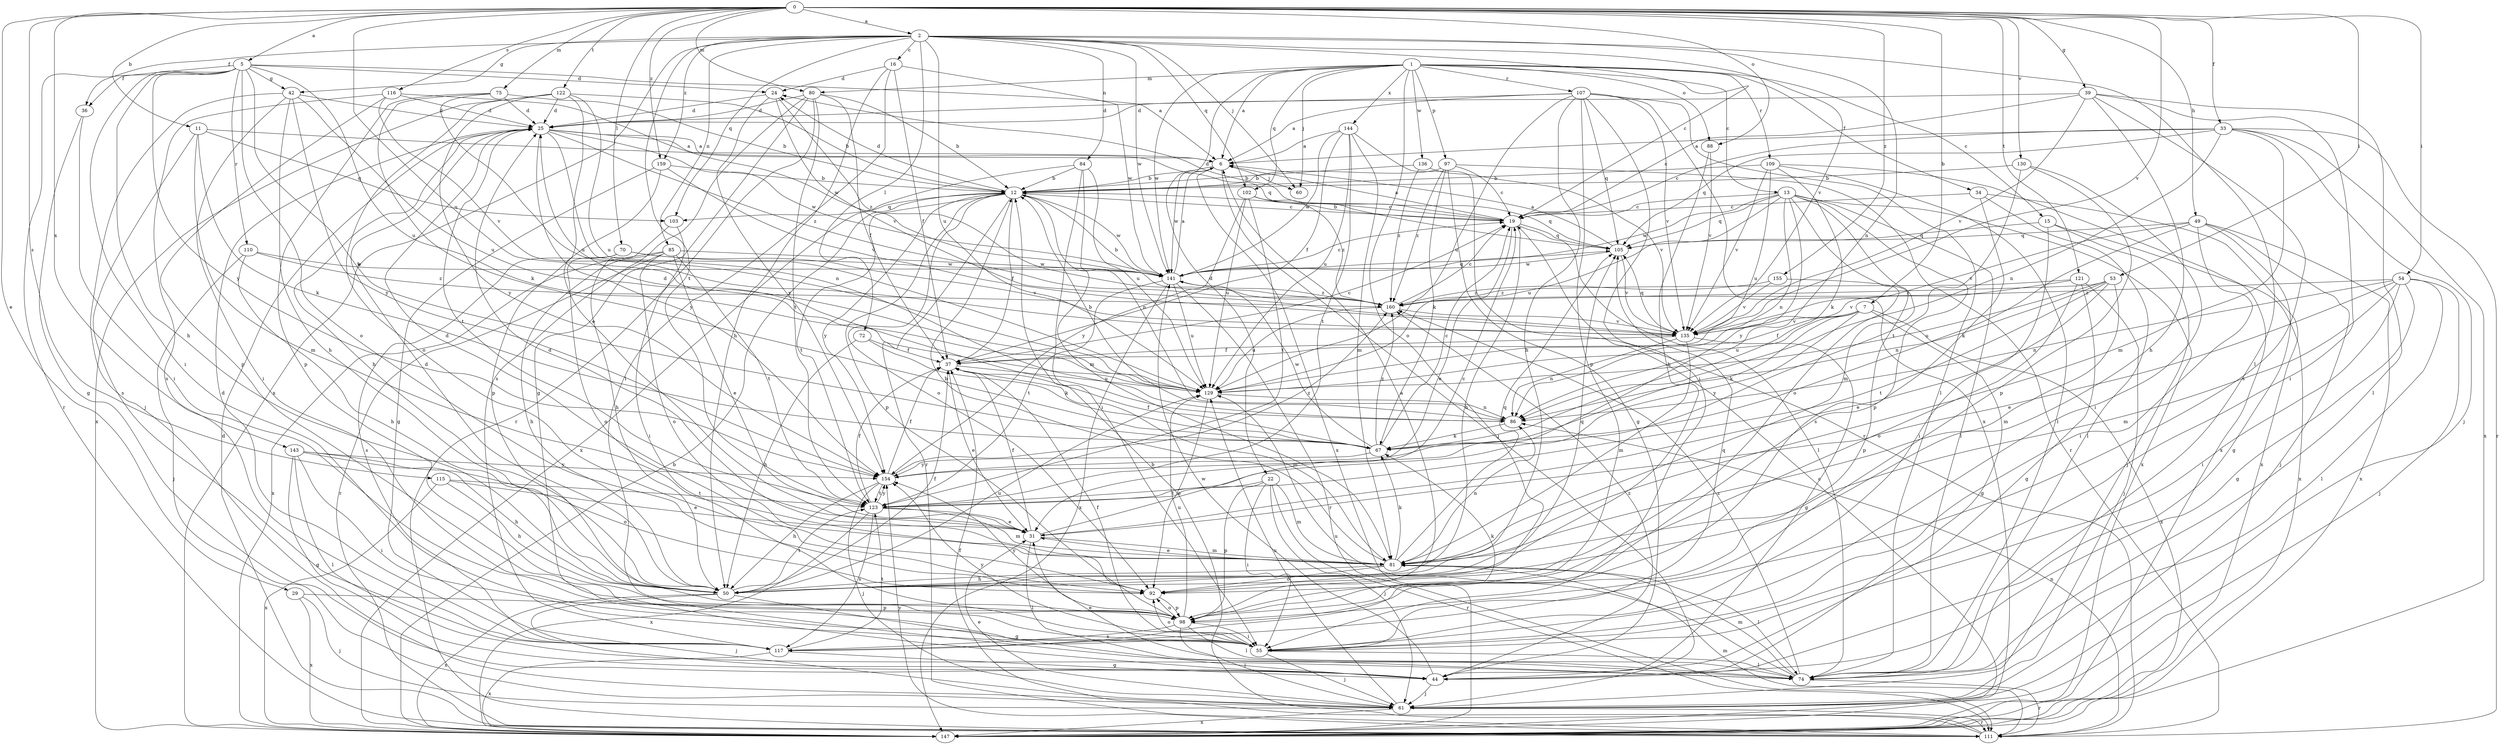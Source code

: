 strict digraph  {
0;
1;
2;
5;
6;
7;
11;
12;
13;
15;
16;
19;
22;
24;
25;
29;
31;
33;
34;
36;
37;
39;
42;
44;
49;
50;
53;
54;
55;
60;
61;
67;
70;
72;
74;
75;
80;
81;
84;
85;
86;
88;
92;
97;
98;
102;
103;
105;
107;
109;
110;
111;
115;
116;
117;
121;
122;
123;
129;
130;
135;
136;
141;
143;
144;
147;
154;
155;
159;
160;
0 -> 2  [label=a];
0 -> 5  [label=a];
0 -> 7  [label=b];
0 -> 11  [label=b];
0 -> 29  [label=e];
0 -> 33  [label=f];
0 -> 39  [label=g];
0 -> 49  [label=h];
0 -> 53  [label=i];
0 -> 54  [label=i];
0 -> 70  [label=l];
0 -> 75  [label=m];
0 -> 80  [label=m];
0 -> 88  [label=o];
0 -> 115  [label=s];
0 -> 116  [label=s];
0 -> 121  [label=t];
0 -> 122  [label=t];
0 -> 129  [label=u];
0 -> 130  [label=v];
0 -> 135  [label=v];
0 -> 143  [label=x];
0 -> 155  [label=z];
0 -> 159  [label=z];
1 -> 6  [label=a];
1 -> 13  [label=c];
1 -> 15  [label=c];
1 -> 22  [label=d];
1 -> 34  [label=f];
1 -> 60  [label=j];
1 -> 80  [label=m];
1 -> 88  [label=o];
1 -> 92  [label=o];
1 -> 97  [label=p];
1 -> 102  [label=q];
1 -> 107  [label=r];
1 -> 109  [label=r];
1 -> 136  [label=w];
1 -> 141  [label=w];
1 -> 144  [label=x];
2 -> 16  [label=c];
2 -> 19  [label=c];
2 -> 36  [label=f];
2 -> 42  [label=g];
2 -> 60  [label=j];
2 -> 72  [label=l];
2 -> 74  [label=l];
2 -> 84  [label=n];
2 -> 85  [label=n];
2 -> 86  [label=n];
2 -> 102  [label=q];
2 -> 103  [label=q];
2 -> 123  [label=t];
2 -> 129  [label=u];
2 -> 135  [label=v];
2 -> 141  [label=w];
2 -> 147  [label=x];
2 -> 159  [label=z];
5 -> 6  [label=a];
5 -> 24  [label=d];
5 -> 36  [label=f];
5 -> 42  [label=g];
5 -> 50  [label=h];
5 -> 55  [label=i];
5 -> 67  [label=k];
5 -> 92  [label=o];
5 -> 110  [label=r];
5 -> 111  [label=r];
5 -> 129  [label=u];
5 -> 154  [label=y];
6 -> 12  [label=b];
6 -> 60  [label=j];
6 -> 61  [label=j];
6 -> 141  [label=w];
6 -> 147  [label=x];
7 -> 37  [label=f];
7 -> 44  [label=g];
7 -> 67  [label=k];
7 -> 129  [label=u];
7 -> 135  [label=v];
7 -> 147  [label=x];
7 -> 154  [label=y];
11 -> 6  [label=a];
11 -> 67  [label=k];
11 -> 81  [label=m];
11 -> 103  [label=q];
11 -> 117  [label=s];
12 -> 19  [label=c];
12 -> 24  [label=d];
12 -> 37  [label=f];
12 -> 86  [label=n];
12 -> 92  [label=o];
12 -> 98  [label=p];
12 -> 103  [label=q];
12 -> 111  [label=r];
12 -> 123  [label=t];
12 -> 141  [label=w];
12 -> 154  [label=y];
13 -> 19  [label=c];
13 -> 74  [label=l];
13 -> 81  [label=m];
13 -> 86  [label=n];
13 -> 92  [label=o];
13 -> 105  [label=q];
13 -> 117  [label=s];
13 -> 129  [label=u];
13 -> 141  [label=w];
13 -> 147  [label=x];
13 -> 154  [label=y];
15 -> 55  [label=i];
15 -> 61  [label=j];
15 -> 105  [label=q];
15 -> 147  [label=x];
16 -> 24  [label=d];
16 -> 37  [label=f];
16 -> 50  [label=h];
16 -> 74  [label=l];
16 -> 141  [label=w];
19 -> 6  [label=a];
19 -> 12  [label=b];
19 -> 24  [label=d];
19 -> 31  [label=e];
19 -> 50  [label=h];
19 -> 74  [label=l];
19 -> 105  [label=q];
22 -> 55  [label=i];
22 -> 61  [label=j];
22 -> 81  [label=m];
22 -> 98  [label=p];
22 -> 111  [label=r];
22 -> 123  [label=t];
24 -> 25  [label=d];
24 -> 135  [label=v];
24 -> 154  [label=y];
24 -> 160  [label=z];
25 -> 6  [label=a];
25 -> 50  [label=h];
25 -> 86  [label=n];
25 -> 105  [label=q];
25 -> 123  [label=t];
25 -> 141  [label=w];
25 -> 154  [label=y];
25 -> 160  [label=z];
29 -> 61  [label=j];
29 -> 98  [label=p];
29 -> 147  [label=x];
31 -> 19  [label=c];
31 -> 25  [label=d];
31 -> 37  [label=f];
31 -> 74  [label=l];
31 -> 81  [label=m];
33 -> 6  [label=a];
33 -> 19  [label=c];
33 -> 61  [label=j];
33 -> 81  [label=m];
33 -> 86  [label=n];
33 -> 105  [label=q];
33 -> 111  [label=r];
33 -> 147  [label=x];
34 -> 19  [label=c];
34 -> 74  [label=l];
34 -> 98  [label=p];
34 -> 147  [label=x];
36 -> 44  [label=g];
36 -> 55  [label=i];
37 -> 19  [label=c];
37 -> 31  [label=e];
37 -> 81  [label=m];
37 -> 129  [label=u];
39 -> 19  [label=c];
39 -> 25  [label=d];
39 -> 50  [label=h];
39 -> 55  [label=i];
39 -> 74  [label=l];
39 -> 117  [label=s];
39 -> 135  [label=v];
42 -> 25  [label=d];
42 -> 50  [label=h];
42 -> 55  [label=i];
42 -> 61  [label=j];
42 -> 129  [label=u];
42 -> 154  [label=y];
44 -> 61  [label=j];
44 -> 141  [label=w];
44 -> 160  [label=z];
49 -> 44  [label=g];
49 -> 55  [label=i];
49 -> 61  [label=j];
49 -> 67  [label=k];
49 -> 105  [label=q];
49 -> 135  [label=v];
49 -> 147  [label=x];
50 -> 25  [label=d];
50 -> 37  [label=f];
50 -> 44  [label=g];
50 -> 61  [label=j];
50 -> 105  [label=q];
50 -> 123  [label=t];
50 -> 129  [label=u];
50 -> 147  [label=x];
53 -> 31  [label=e];
53 -> 81  [label=m];
53 -> 86  [label=n];
53 -> 123  [label=t];
53 -> 129  [label=u];
53 -> 160  [label=z];
54 -> 31  [label=e];
54 -> 44  [label=g];
54 -> 55  [label=i];
54 -> 61  [label=j];
54 -> 74  [label=l];
54 -> 81  [label=m];
54 -> 86  [label=n];
54 -> 160  [label=z];
55 -> 37  [label=f];
55 -> 61  [label=j];
55 -> 74  [label=l];
55 -> 92  [label=o];
55 -> 105  [label=q];
55 -> 154  [label=y];
61 -> 31  [label=e];
61 -> 111  [label=r];
61 -> 129  [label=u];
61 -> 147  [label=x];
67 -> 19  [label=c];
67 -> 37  [label=f];
67 -> 141  [label=w];
67 -> 154  [label=y];
67 -> 160  [label=z];
70 -> 92  [label=o];
70 -> 117  [label=s];
70 -> 135  [label=v];
70 -> 141  [label=w];
72 -> 37  [label=f];
72 -> 50  [label=h];
72 -> 67  [label=k];
74 -> 31  [label=e];
74 -> 81  [label=m];
74 -> 111  [label=r];
74 -> 129  [label=u];
74 -> 160  [label=z];
75 -> 12  [label=b];
75 -> 25  [label=d];
75 -> 67  [label=k];
75 -> 98  [label=p];
75 -> 129  [label=u];
80 -> 12  [label=b];
80 -> 25  [label=d];
80 -> 37  [label=f];
80 -> 44  [label=g];
80 -> 111  [label=r];
80 -> 117  [label=s];
80 -> 123  [label=t];
81 -> 12  [label=b];
81 -> 25  [label=d];
81 -> 31  [label=e];
81 -> 50  [label=h];
81 -> 67  [label=k];
81 -> 74  [label=l];
81 -> 86  [label=n];
81 -> 92  [label=o];
81 -> 105  [label=q];
84 -> 12  [label=b];
84 -> 55  [label=i];
84 -> 81  [label=m];
84 -> 129  [label=u];
84 -> 147  [label=x];
85 -> 31  [label=e];
85 -> 50  [label=h];
85 -> 92  [label=o];
85 -> 111  [label=r];
85 -> 123  [label=t];
85 -> 141  [label=w];
85 -> 147  [label=x];
86 -> 12  [label=b];
86 -> 25  [label=d];
86 -> 67  [label=k];
88 -> 50  [label=h];
88 -> 135  [label=v];
92 -> 98  [label=p];
97 -> 12  [label=b];
97 -> 19  [label=c];
97 -> 44  [label=g];
97 -> 67  [label=k];
97 -> 111  [label=r];
97 -> 160  [label=z];
98 -> 6  [label=a];
98 -> 55  [label=i];
98 -> 61  [label=j];
98 -> 67  [label=k];
98 -> 74  [label=l];
98 -> 92  [label=o];
98 -> 117  [label=s];
98 -> 129  [label=u];
98 -> 154  [label=y];
102 -> 19  [label=c];
102 -> 105  [label=q];
102 -> 123  [label=t];
102 -> 129  [label=u];
102 -> 154  [label=y];
102 -> 160  [label=z];
103 -> 50  [label=h];
103 -> 55  [label=i];
105 -> 6  [label=a];
105 -> 135  [label=v];
105 -> 141  [label=w];
107 -> 6  [label=a];
107 -> 25  [label=d];
107 -> 50  [label=h];
107 -> 55  [label=i];
107 -> 74  [label=l];
107 -> 98  [label=p];
107 -> 105  [label=q];
107 -> 129  [label=u];
107 -> 135  [label=v];
107 -> 147  [label=x];
109 -> 12  [label=b];
109 -> 67  [label=k];
109 -> 74  [label=l];
109 -> 129  [label=u];
109 -> 135  [label=v];
109 -> 147  [label=x];
110 -> 50  [label=h];
110 -> 61  [label=j];
110 -> 141  [label=w];
110 -> 160  [label=z];
111 -> 12  [label=b];
111 -> 25  [label=d];
111 -> 37  [label=f];
111 -> 81  [label=m];
111 -> 86  [label=n];
111 -> 154  [label=y];
115 -> 31  [label=e];
115 -> 50  [label=h];
115 -> 123  [label=t];
115 -> 147  [label=x];
116 -> 25  [label=d];
116 -> 98  [label=p];
116 -> 117  [label=s];
116 -> 135  [label=v];
116 -> 141  [label=w];
117 -> 25  [label=d];
117 -> 44  [label=g];
117 -> 123  [label=t];
117 -> 147  [label=x];
121 -> 44  [label=g];
121 -> 61  [label=j];
121 -> 92  [label=o];
121 -> 135  [label=v];
121 -> 160  [label=z];
122 -> 12  [label=b];
122 -> 25  [label=d];
122 -> 31  [label=e];
122 -> 92  [label=o];
122 -> 129  [label=u];
122 -> 147  [label=x];
122 -> 154  [label=y];
123 -> 31  [label=e];
123 -> 37  [label=f];
123 -> 81  [label=m];
123 -> 117  [label=s];
123 -> 147  [label=x];
123 -> 154  [label=y];
129 -> 86  [label=n];
129 -> 92  [label=o];
130 -> 12  [label=b];
130 -> 55  [label=i];
130 -> 98  [label=p];
130 -> 123  [label=t];
135 -> 37  [label=f];
135 -> 44  [label=g];
135 -> 81  [label=m];
135 -> 86  [label=n];
135 -> 105  [label=q];
136 -> 12  [label=b];
136 -> 135  [label=v];
136 -> 160  [label=z];
141 -> 6  [label=a];
141 -> 19  [label=c];
141 -> 105  [label=q];
141 -> 111  [label=r];
141 -> 123  [label=t];
141 -> 129  [label=u];
141 -> 147  [label=x];
141 -> 160  [label=z];
143 -> 44  [label=g];
143 -> 50  [label=h];
143 -> 55  [label=i];
143 -> 74  [label=l];
143 -> 92  [label=o];
143 -> 154  [label=y];
144 -> 6  [label=a];
144 -> 37  [label=f];
144 -> 81  [label=m];
144 -> 111  [label=r];
144 -> 123  [label=t];
144 -> 129  [label=u];
144 -> 141  [label=w];
147 -> 12  [label=b];
147 -> 19  [label=c];
154 -> 37  [label=f];
154 -> 50  [label=h];
154 -> 61  [label=j];
154 -> 123  [label=t];
154 -> 160  [label=z];
155 -> 98  [label=p];
155 -> 135  [label=v];
155 -> 160  [label=z];
159 -> 12  [label=b];
159 -> 44  [label=g];
159 -> 98  [label=p];
159 -> 135  [label=v];
160 -> 12  [label=b];
160 -> 19  [label=c];
160 -> 129  [label=u];
160 -> 135  [label=v];
}
